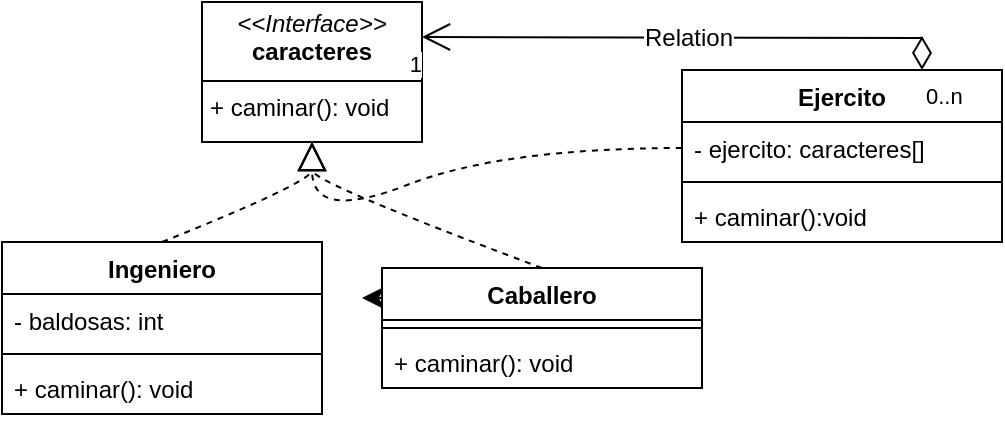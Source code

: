 <mxfile version="27.0.6">
  <diagram id="C5RBs43oDa-KdzZeNtuy" name="Page-1">
    <mxGraphModel dx="1938" dy="523" grid="1" gridSize="10" guides="1" tooltips="1" connect="1" arrows="1" fold="1" page="1" pageScale="1" pageWidth="827" pageHeight="1169" math="0" shadow="0">
      <root>
        <mxCell id="WIyWlLk6GJQsqaUBKTNV-0" />
        <mxCell id="WIyWlLk6GJQsqaUBKTNV-1" parent="WIyWlLk6GJQsqaUBKTNV-0" />
        <mxCell id="7xpqNNDLxH8Kuqtp2nzy-0" value="&lt;p style=&quot;margin:0px;margin-top:4px;text-align:center;&quot;&gt;&lt;i&gt;&amp;lt;&amp;lt;Interface&amp;gt;&amp;gt;&lt;/i&gt;&lt;br&gt;&lt;b&gt;caracteres&lt;/b&gt;&lt;/p&gt;&lt;hr size=&quot;1&quot; style=&quot;border-style:solid;&quot;&gt;&lt;p style=&quot;margin:0px;margin-left:4px;&quot;&gt;+ caminar(): void&lt;/p&gt;" style="verticalAlign=top;align=left;overflow=fill;html=1;whiteSpace=wrap;" vertex="1" parent="WIyWlLk6GJQsqaUBKTNV-1">
          <mxGeometry x="70" y="100" width="110" height="70" as="geometry" />
        </mxCell>
        <mxCell id="7xpqNNDLxH8Kuqtp2nzy-1" value="Ingeniero" style="swimlane;fontStyle=1;align=center;verticalAlign=top;childLayout=stackLayout;horizontal=1;startSize=26;horizontalStack=0;resizeParent=1;resizeParentMax=0;resizeLast=0;collapsible=1;marginBottom=0;whiteSpace=wrap;html=1;" vertex="1" parent="WIyWlLk6GJQsqaUBKTNV-1">
          <mxGeometry x="-30" y="220" width="160" height="86" as="geometry" />
        </mxCell>
        <mxCell id="7xpqNNDLxH8Kuqtp2nzy-2" value="- baldosas: int" style="text;strokeColor=none;fillColor=none;align=left;verticalAlign=top;spacingLeft=4;spacingRight=4;overflow=hidden;rotatable=0;points=[[0,0.5],[1,0.5]];portConstraint=eastwest;whiteSpace=wrap;html=1;" vertex="1" parent="7xpqNNDLxH8Kuqtp2nzy-1">
          <mxGeometry y="26" width="160" height="26" as="geometry" />
        </mxCell>
        <mxCell id="7xpqNNDLxH8Kuqtp2nzy-3" value="" style="line;strokeWidth=1;fillColor=none;align=left;verticalAlign=middle;spacingTop=-1;spacingLeft=3;spacingRight=3;rotatable=0;labelPosition=right;points=[];portConstraint=eastwest;strokeColor=inherit;" vertex="1" parent="7xpqNNDLxH8Kuqtp2nzy-1">
          <mxGeometry y="52" width="160" height="8" as="geometry" />
        </mxCell>
        <mxCell id="7xpqNNDLxH8Kuqtp2nzy-4" value="+ caminar(): void" style="text;strokeColor=none;fillColor=none;align=left;verticalAlign=top;spacingLeft=4;spacingRight=4;overflow=hidden;rotatable=0;points=[[0,0.5],[1,0.5]];portConstraint=eastwest;whiteSpace=wrap;html=1;" vertex="1" parent="7xpqNNDLxH8Kuqtp2nzy-1">
          <mxGeometry y="60" width="160" height="26" as="geometry" />
        </mxCell>
        <mxCell id="7xpqNNDLxH8Kuqtp2nzy-19" style="edgeStyle=none;curved=1;rounded=0;orthogonalLoop=1;jettySize=auto;html=1;exitX=0;exitY=0.25;exitDx=0;exitDy=0;fontSize=12;startSize=8;endSize=8;" edge="1" parent="WIyWlLk6GJQsqaUBKTNV-1" source="7xpqNNDLxH8Kuqtp2nzy-5">
          <mxGeometry relative="1" as="geometry">
            <mxPoint x="150" y="248" as="targetPoint" />
          </mxGeometry>
        </mxCell>
        <mxCell id="7xpqNNDLxH8Kuqtp2nzy-5" value="Caballero" style="swimlane;fontStyle=1;align=center;verticalAlign=top;childLayout=stackLayout;horizontal=1;startSize=26;horizontalStack=0;resizeParent=1;resizeParentMax=0;resizeLast=0;collapsible=1;marginBottom=0;whiteSpace=wrap;html=1;" vertex="1" parent="WIyWlLk6GJQsqaUBKTNV-1">
          <mxGeometry x="160" y="233" width="160" height="60" as="geometry" />
        </mxCell>
        <mxCell id="7xpqNNDLxH8Kuqtp2nzy-7" value="" style="line;strokeWidth=1;fillColor=none;align=left;verticalAlign=middle;spacingTop=-1;spacingLeft=3;spacingRight=3;rotatable=0;labelPosition=right;points=[];portConstraint=eastwest;strokeColor=inherit;" vertex="1" parent="7xpqNNDLxH8Kuqtp2nzy-5">
          <mxGeometry y="26" width="160" height="8" as="geometry" />
        </mxCell>
        <mxCell id="7xpqNNDLxH8Kuqtp2nzy-8" value="+ caminar(): void" style="text;strokeColor=none;fillColor=none;align=left;verticalAlign=top;spacingLeft=4;spacingRight=4;overflow=hidden;rotatable=0;points=[[0,0.5],[1,0.5]];portConstraint=eastwest;whiteSpace=wrap;html=1;" vertex="1" parent="7xpqNNDLxH8Kuqtp2nzy-5">
          <mxGeometry y="34" width="160" height="26" as="geometry" />
        </mxCell>
        <mxCell id="7xpqNNDLxH8Kuqtp2nzy-9" value="Ejercito" style="swimlane;fontStyle=1;align=center;verticalAlign=top;childLayout=stackLayout;horizontal=1;startSize=26;horizontalStack=0;resizeParent=1;resizeParentMax=0;resizeLast=0;collapsible=1;marginBottom=0;whiteSpace=wrap;html=1;" vertex="1" parent="WIyWlLk6GJQsqaUBKTNV-1">
          <mxGeometry x="310" y="134" width="160" height="86" as="geometry" />
        </mxCell>
        <mxCell id="7xpqNNDLxH8Kuqtp2nzy-10" value="- ejercito: caracteres[]" style="text;strokeColor=none;fillColor=none;align=left;verticalAlign=top;spacingLeft=4;spacingRight=4;overflow=hidden;rotatable=0;points=[[0,0.5],[1,0.5]];portConstraint=eastwest;whiteSpace=wrap;html=1;" vertex="1" parent="7xpqNNDLxH8Kuqtp2nzy-9">
          <mxGeometry y="26" width="160" height="26" as="geometry" />
        </mxCell>
        <mxCell id="7xpqNNDLxH8Kuqtp2nzy-11" value="" style="line;strokeWidth=1;fillColor=none;align=left;verticalAlign=middle;spacingTop=-1;spacingLeft=3;spacingRight=3;rotatable=0;labelPosition=right;points=[];portConstraint=eastwest;strokeColor=inherit;" vertex="1" parent="7xpqNNDLxH8Kuqtp2nzy-9">
          <mxGeometry y="52" width="160" height="8" as="geometry" />
        </mxCell>
        <mxCell id="7xpqNNDLxH8Kuqtp2nzy-12" value="+ caminar():void" style="text;strokeColor=none;fillColor=none;align=left;verticalAlign=top;spacingLeft=4;spacingRight=4;overflow=hidden;rotatable=0;points=[[0,0.5],[1,0.5]];portConstraint=eastwest;whiteSpace=wrap;html=1;" vertex="1" parent="7xpqNNDLxH8Kuqtp2nzy-9">
          <mxGeometry y="60" width="160" height="26" as="geometry" />
        </mxCell>
        <mxCell id="7xpqNNDLxH8Kuqtp2nzy-14" value="Relation" style="endArrow=open;html=1;endSize=12;startArrow=diamondThin;startSize=14;startFill=0;edgeStyle=orthogonalEdgeStyle;rounded=0;fontSize=12;curved=1;exitX=0.75;exitY=0;exitDx=0;exitDy=0;entryX=1;entryY=0.25;entryDx=0;entryDy=0;" edge="1" parent="WIyWlLk6GJQsqaUBKTNV-1" source="7xpqNNDLxH8Kuqtp2nzy-9" target="7xpqNNDLxH8Kuqtp2nzy-0">
          <mxGeometry relative="1" as="geometry">
            <mxPoint x="170" y="270" as="sourcePoint" />
            <mxPoint x="330" y="270" as="targetPoint" />
          </mxGeometry>
        </mxCell>
        <mxCell id="7xpqNNDLxH8Kuqtp2nzy-15" value="0..n" style="edgeLabel;resizable=0;html=1;align=left;verticalAlign=top;" connectable="0" vertex="1" parent="7xpqNNDLxH8Kuqtp2nzy-14">
          <mxGeometry x="-1" relative="1" as="geometry" />
        </mxCell>
        <mxCell id="7xpqNNDLxH8Kuqtp2nzy-16" value="1" style="edgeLabel;resizable=0;html=1;align=right;verticalAlign=top;" connectable="0" vertex="1" parent="7xpqNNDLxH8Kuqtp2nzy-14">
          <mxGeometry x="1" relative="1" as="geometry" />
        </mxCell>
        <mxCell id="7xpqNNDLxH8Kuqtp2nzy-17" value="" style="endArrow=block;dashed=1;endFill=0;endSize=12;html=1;rounded=0;fontSize=12;curved=1;exitX=0;exitY=0.5;exitDx=0;exitDy=0;entryX=0.5;entryY=1;entryDx=0;entryDy=0;" edge="1" parent="WIyWlLk6GJQsqaUBKTNV-1" source="7xpqNNDLxH8Kuqtp2nzy-10" target="7xpqNNDLxH8Kuqtp2nzy-0">
          <mxGeometry width="160" relative="1" as="geometry">
            <mxPoint x="170" y="270" as="sourcePoint" />
            <mxPoint x="330" y="270" as="targetPoint" />
            <Array as="points">
              <mxPoint x="220" y="173" />
              <mxPoint x="125" y="210" />
            </Array>
          </mxGeometry>
        </mxCell>
        <mxCell id="7xpqNNDLxH8Kuqtp2nzy-18" value="" style="endArrow=block;dashed=1;endFill=0;endSize=12;html=1;rounded=0;fontSize=12;curved=1;exitX=0.5;exitY=0;exitDx=0;exitDy=0;entryX=0.5;entryY=1;entryDx=0;entryDy=0;" edge="1" parent="WIyWlLk6GJQsqaUBKTNV-1" source="7xpqNNDLxH8Kuqtp2nzy-1" target="7xpqNNDLxH8Kuqtp2nzy-0">
          <mxGeometry width="160" relative="1" as="geometry">
            <mxPoint x="170" y="270" as="sourcePoint" />
            <mxPoint x="330" y="270" as="targetPoint" />
            <Array as="points">
              <mxPoint x="125" y="190" />
            </Array>
          </mxGeometry>
        </mxCell>
        <mxCell id="7xpqNNDLxH8Kuqtp2nzy-23" value="" style="endArrow=block;dashed=1;endFill=0;endSize=12;html=1;rounded=0;fontSize=12;curved=1;exitX=0.5;exitY=0;exitDx=0;exitDy=0;entryX=0.5;entryY=1;entryDx=0;entryDy=0;" edge="1" parent="WIyWlLk6GJQsqaUBKTNV-1" source="7xpqNNDLxH8Kuqtp2nzy-5" target="7xpqNNDLxH8Kuqtp2nzy-0">
          <mxGeometry width="160" relative="1" as="geometry">
            <mxPoint x="70" y="270" as="sourcePoint" />
            <mxPoint x="230" y="270" as="targetPoint" />
            <Array as="points">
              <mxPoint x="125" y="190" />
            </Array>
          </mxGeometry>
        </mxCell>
      </root>
    </mxGraphModel>
  </diagram>
</mxfile>
